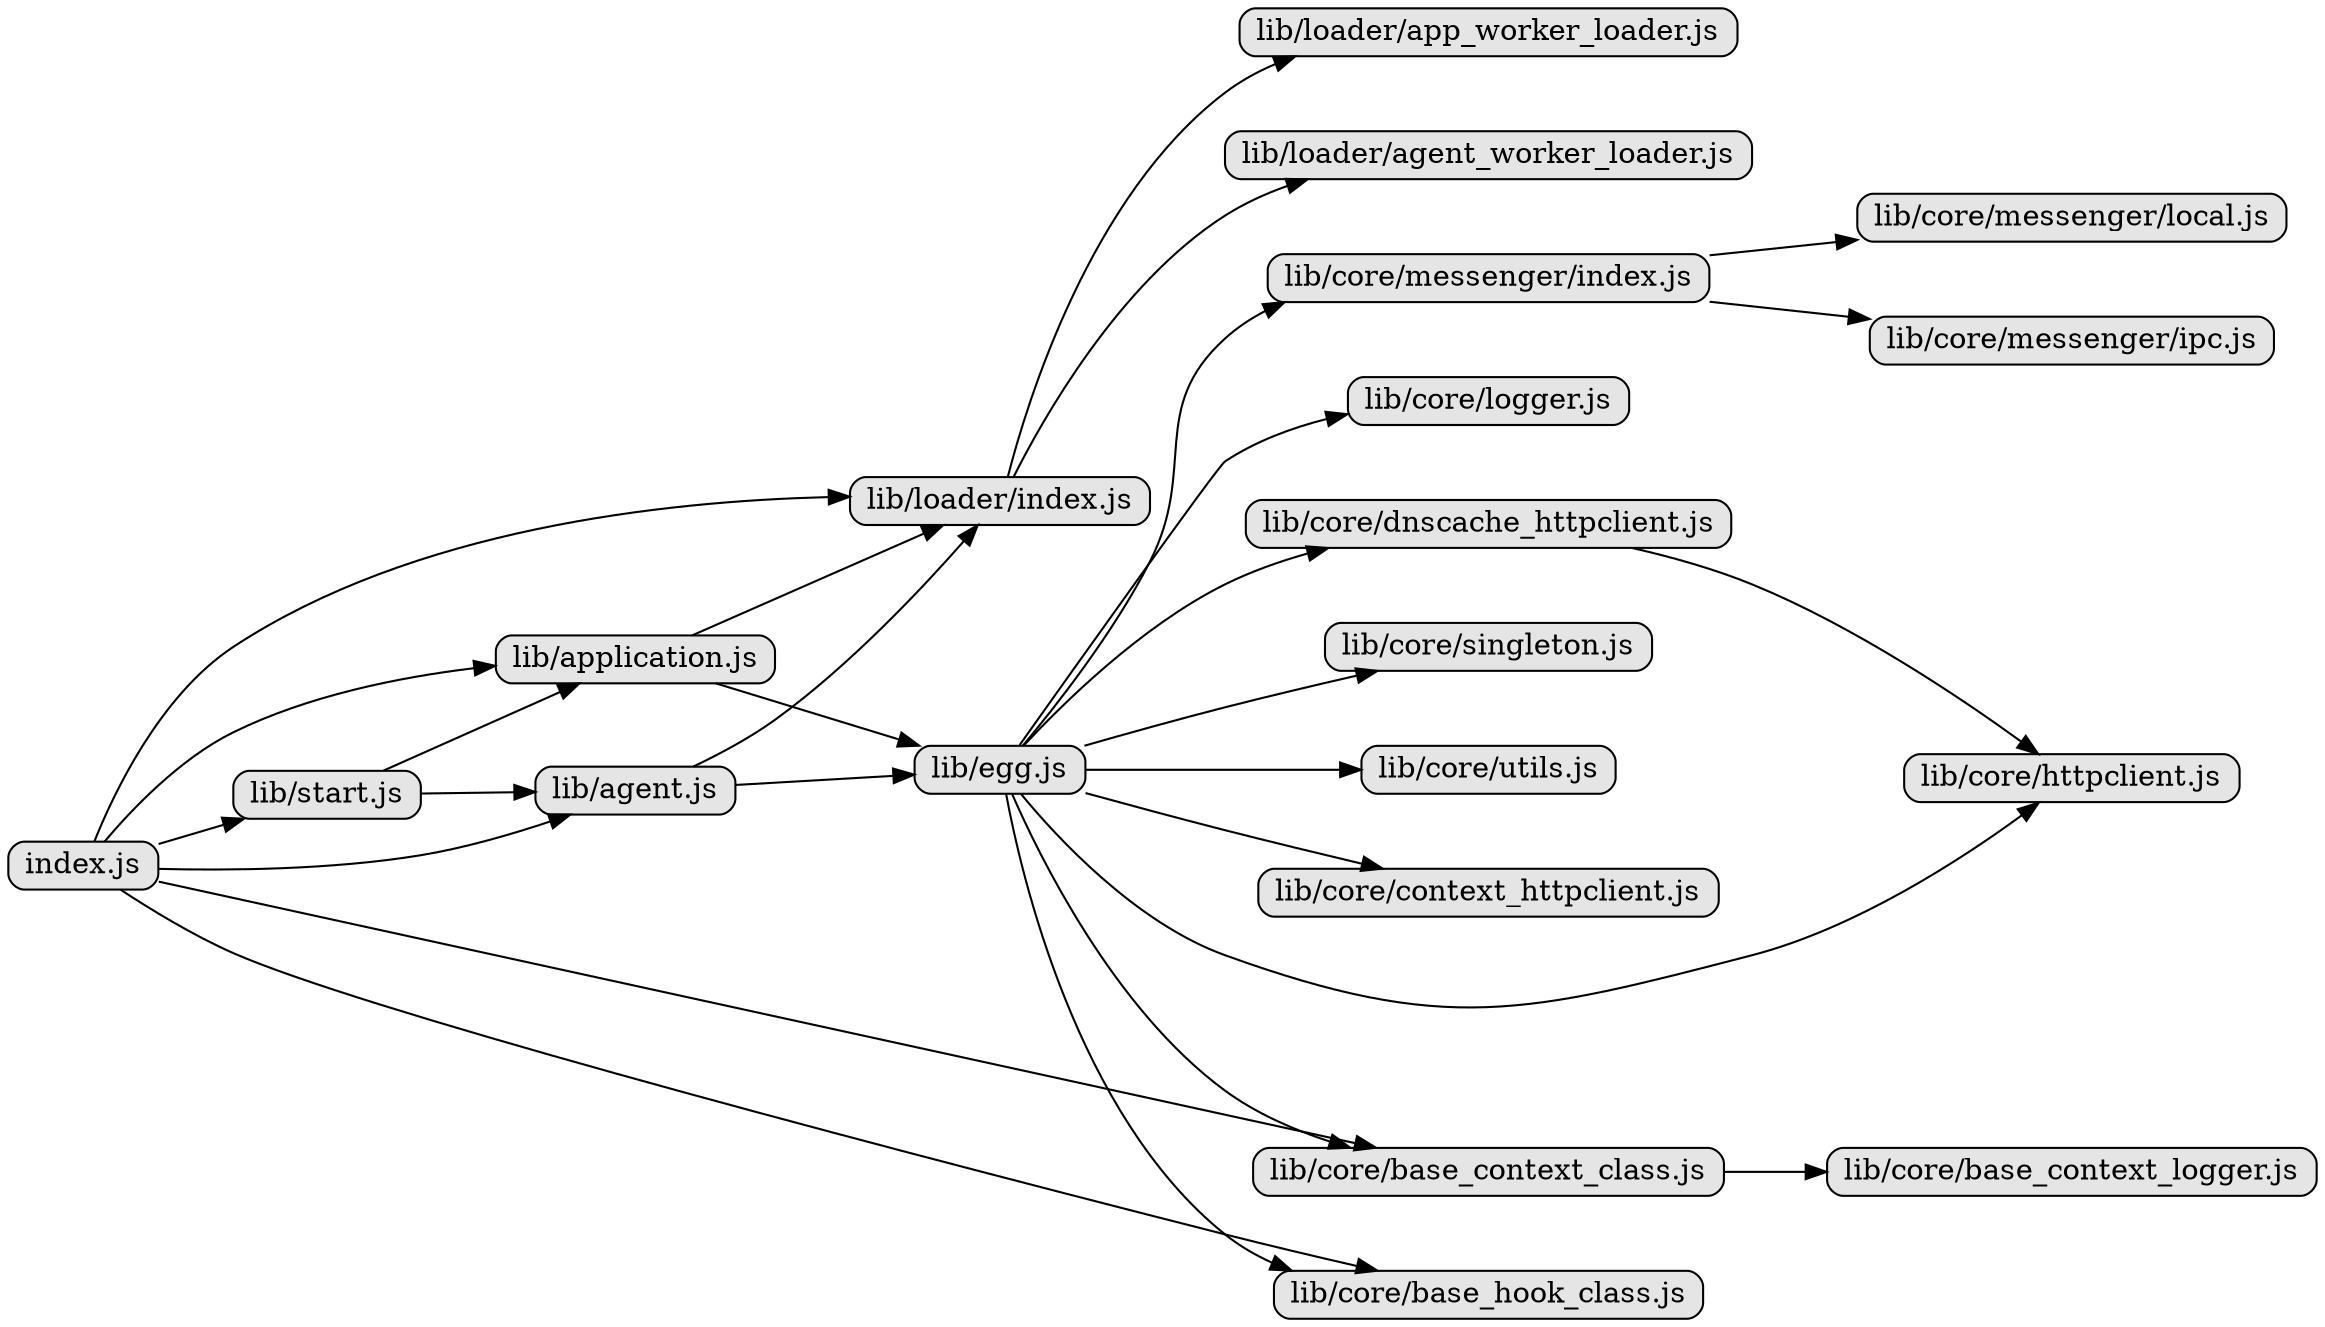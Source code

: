 digraph G {

    nodesep=0.5;
    charset="UTF-8";
    rankdir=LR;
    fixedsize=true;
    compound=true;
    node [style="rounded,filled", width=0, height=0, shape=box, fillcolor="#E5E5E5", concentrate=true]

  "index.js";
  "lib/agent.js";
  "lib/application.js";
  "lib/core/base_context_class.js";
  "lib/core/base_hook_class.js";
  "lib/loader/index.js";
  "lib/start.js";
  "lib/egg.js";
  "lib/core/base_context_logger.js";
  "lib/core/context_httpclient.js";
  "lib/core/dnscache_httpclient.js";
  "lib/core/httpclient.js";
  "lib/core/logger.js";
  "lib/core/messenger/index.js";
  "lib/core/messenger/ipc.js";
  "lib/core/messenger/local.js";
  "lib/core/singleton.js";
  "lib/core/utils.js";
  "lib/loader/agent_worker_loader.js";
  "lib/loader/app_worker_loader.js";
  "index.js" -> "lib/agent.js";
  "index.js" -> "lib/application.js";
  "index.js" -> "lib/core/base_context_class.js";
  "index.js" -> "lib/core/base_hook_class.js";
  "index.js" -> "lib/loader/index.js";
  "index.js" -> "lib/start.js";
  "lib/agent.js" -> "lib/egg.js";
  "lib/agent.js" -> "lib/loader/index.js";
  "lib/application.js" -> "lib/egg.js";
  "lib/application.js" -> "lib/loader/index.js";
  "lib/core/base_context_class.js" -> "lib/core/base_context_logger.js";
  "lib/core/dnscache_httpclient.js" -> "lib/core/httpclient.js";
  "lib/core/messenger/index.js" -> "lib/core/messenger/ipc.js";
  "lib/core/messenger/index.js" -> "lib/core/messenger/local.js";
  "lib/egg.js" -> "lib/core/base_context_class.js";
  "lib/egg.js" -> "lib/core/base_hook_class.js";
  "lib/egg.js" -> "lib/core/context_httpclient.js";
  "lib/egg.js" -> "lib/core/dnscache_httpclient.js";
  "lib/egg.js" -> "lib/core/httpclient.js";
  "lib/egg.js" -> "lib/core/logger.js";
  "lib/egg.js" -> "lib/core/messenger/index.js";
  "lib/egg.js" -> "lib/core/singleton.js";
  "lib/egg.js" -> "lib/core/utils.js";
  "lib/loader/index.js" -> "lib/loader/agent_worker_loader.js";
  "lib/loader/index.js" -> "lib/loader/app_worker_loader.js";
  "lib/start.js" -> "lib/agent.js";
  "lib/start.js" -> "lib/application.js";
}
